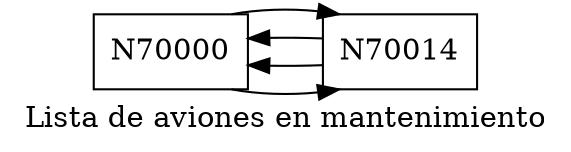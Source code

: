 digraph G {
  rankdir=LR;
  label="Lista de aviones en mantenimiento";
  node [shape=record];
  node0 [label=" N70000 "];
  node1 [label=" N70014 "];
  node0 -> node1;
  node1 -> node0;
  node1 -> node0;
  node0 -> node1;
}
